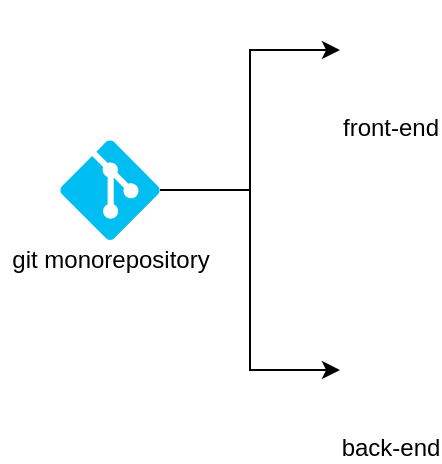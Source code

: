 <mxfile version="12.6.6" type="device"><diagram id="WmzRNh0VF0LMm7fahlYL" name="Page-1"><mxGraphModel dx="874" dy="554" grid="1" gridSize="10" guides="1" tooltips="1" connect="1" arrows="1" fold="1" page="1" pageScale="1" pageWidth="827" pageHeight="1169" math="0" shadow="0"><root><mxCell id="0"/><mxCell id="1" parent="0"/><mxCell id="SvWeVokMChCLhdhki8se-6" style="edgeStyle=orthogonalEdgeStyle;rounded=0;orthogonalLoop=1;jettySize=auto;html=1;exitX=1;exitY=0.5;exitDx=0;exitDy=0;exitPerimeter=0;entryX=0;entryY=0.5;entryDx=0;entryDy=0;" edge="1" parent="1" source="SvWeVokMChCLhdhki8se-1" target="SvWeVokMChCLhdhki8se-3"><mxGeometry relative="1" as="geometry"/></mxCell><mxCell id="SvWeVokMChCLhdhki8se-7" style="edgeStyle=orthogonalEdgeStyle;rounded=0;orthogonalLoop=1;jettySize=auto;html=1;exitX=1;exitY=0.5;exitDx=0;exitDy=0;exitPerimeter=0;entryX=0;entryY=0.5;entryDx=0;entryDy=0;" edge="1" parent="1" source="SvWeVokMChCLhdhki8se-1" target="SvWeVokMChCLhdhki8se-5"><mxGeometry relative="1" as="geometry"/></mxCell><mxCell id="SvWeVokMChCLhdhki8se-1" value="" style="verticalLabelPosition=bottom;html=1;verticalAlign=top;align=center;strokeColor=none;fillColor=#00BEF2;shape=mxgraph.azure.git_repository;" vertex="1" parent="1"><mxGeometry x="140" y="230" width="50" height="50" as="geometry"/></mxCell><mxCell id="SvWeVokMChCLhdhki8se-2" value="git monorepository" style="text;html=1;align=center;verticalAlign=middle;resizable=0;points=[];autosize=1;" vertex="1" parent="1"><mxGeometry x="110" y="280" width="110" height="20" as="geometry"/></mxCell><mxCell id="SvWeVokMChCLhdhki8se-3" value="front-end" style="shape=image;html=1;verticalAlign=top;verticalLabelPosition=bottom;labelBackgroundColor=#ffffff;imageAspect=0;aspect=fixed;image=https://cdn3.iconfinder.com/data/icons/simple2/Settings.png" vertex="1" parent="1"><mxGeometry x="280" y="160" width="50" height="50" as="geometry"/></mxCell><mxCell id="SvWeVokMChCLhdhki8se-5" value="back-end" style="shape=image;html=1;verticalAlign=top;verticalLabelPosition=bottom;labelBackgroundColor=#ffffff;imageAspect=0;aspect=fixed;image=https://cdn3.iconfinder.com/data/icons/simple2/Settings.png" vertex="1" parent="1"><mxGeometry x="280" y="320" width="50" height="50" as="geometry"/></mxCell></root></mxGraphModel></diagram></mxfile>